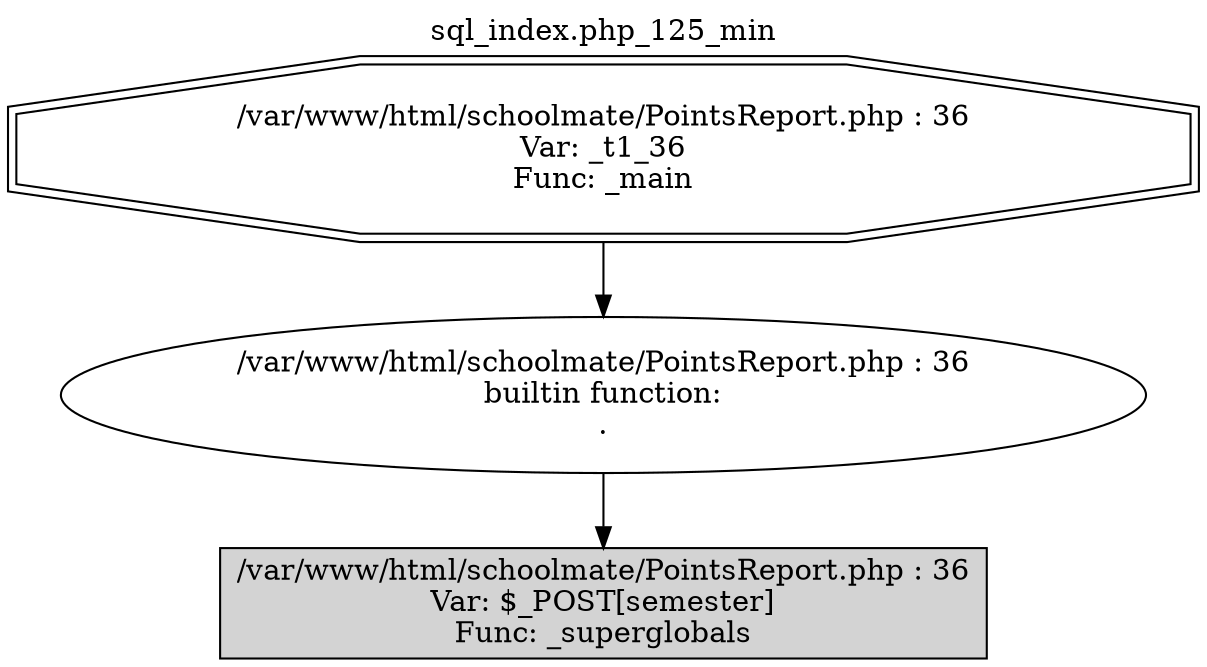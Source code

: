 digraph cfg {
  label="sql_index.php_125_min";
  labelloc=t;
  n1 [shape=doubleoctagon, label="/var/www/html/schoolmate/PointsReport.php : 36\nVar: _t1_36\nFunc: _main\n"];
  n2 [shape=ellipse, label="/var/www/html/schoolmate/PointsReport.php : 36\nbuiltin function:\n.\n"];
  n3 [shape=box, label="/var/www/html/schoolmate/PointsReport.php : 36\nVar: $_POST[semester]\nFunc: _superglobals\n",style=filled];
  n1 -> n2;
  n2 -> n3;
}
